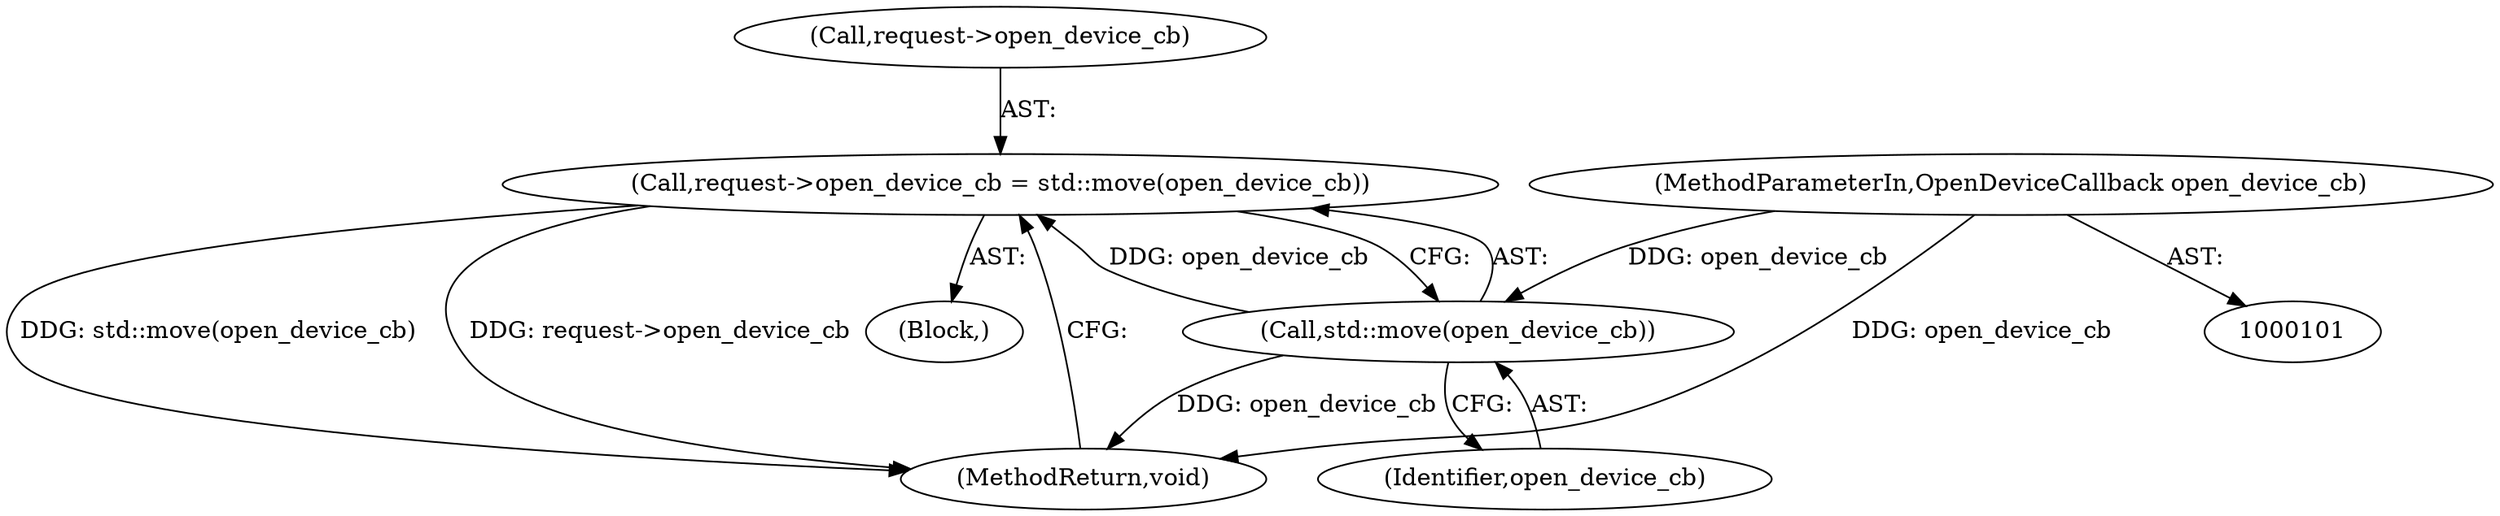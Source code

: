 digraph "0_Chrome_971548cdca2d4c0a6fedd3db0c94372c2a27eac3_15@API" {
"1000195" [label="(Call,request->open_device_cb = std::move(open_device_cb))"];
"1000199" [label="(Call,std::move(open_device_cb))"];
"1000109" [label="(MethodParameterIn,OpenDeviceCallback open_device_cb)"];
"1000202" [label="(MethodReturn,void)"];
"1000195" [label="(Call,request->open_device_cb = std::move(open_device_cb))"];
"1000200" [label="(Identifier,open_device_cb)"];
"1000196" [label="(Call,request->open_device_cb)"];
"1000199" [label="(Call,std::move(open_device_cb))"];
"1000111" [label="(Block,)"];
"1000109" [label="(MethodParameterIn,OpenDeviceCallback open_device_cb)"];
"1000195" -> "1000111"  [label="AST: "];
"1000195" -> "1000199"  [label="CFG: "];
"1000196" -> "1000195"  [label="AST: "];
"1000199" -> "1000195"  [label="AST: "];
"1000202" -> "1000195"  [label="CFG: "];
"1000195" -> "1000202"  [label="DDG: std::move(open_device_cb)"];
"1000195" -> "1000202"  [label="DDG: request->open_device_cb"];
"1000199" -> "1000195"  [label="DDG: open_device_cb"];
"1000199" -> "1000200"  [label="CFG: "];
"1000200" -> "1000199"  [label="AST: "];
"1000199" -> "1000202"  [label="DDG: open_device_cb"];
"1000109" -> "1000199"  [label="DDG: open_device_cb"];
"1000109" -> "1000101"  [label="AST: "];
"1000109" -> "1000202"  [label="DDG: open_device_cb"];
}
